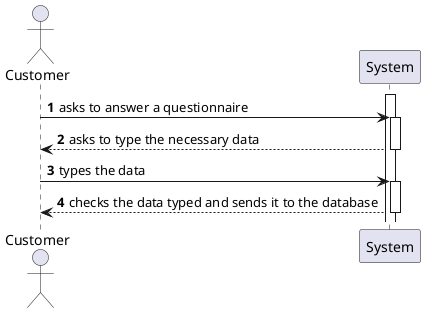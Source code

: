 @startuml
'https://plantuml.com/sequence-diagram

autonumber
actor Customer
participant System
activate System

Customer -> System: asks to answer a questionnaire
activate System

System --> Customer: asks to type the necessary data
deactivate System

Customer -> System: types the data
activate System

System --> Customer: checks the data typed and sends it to the database
deactivate System
@enduml